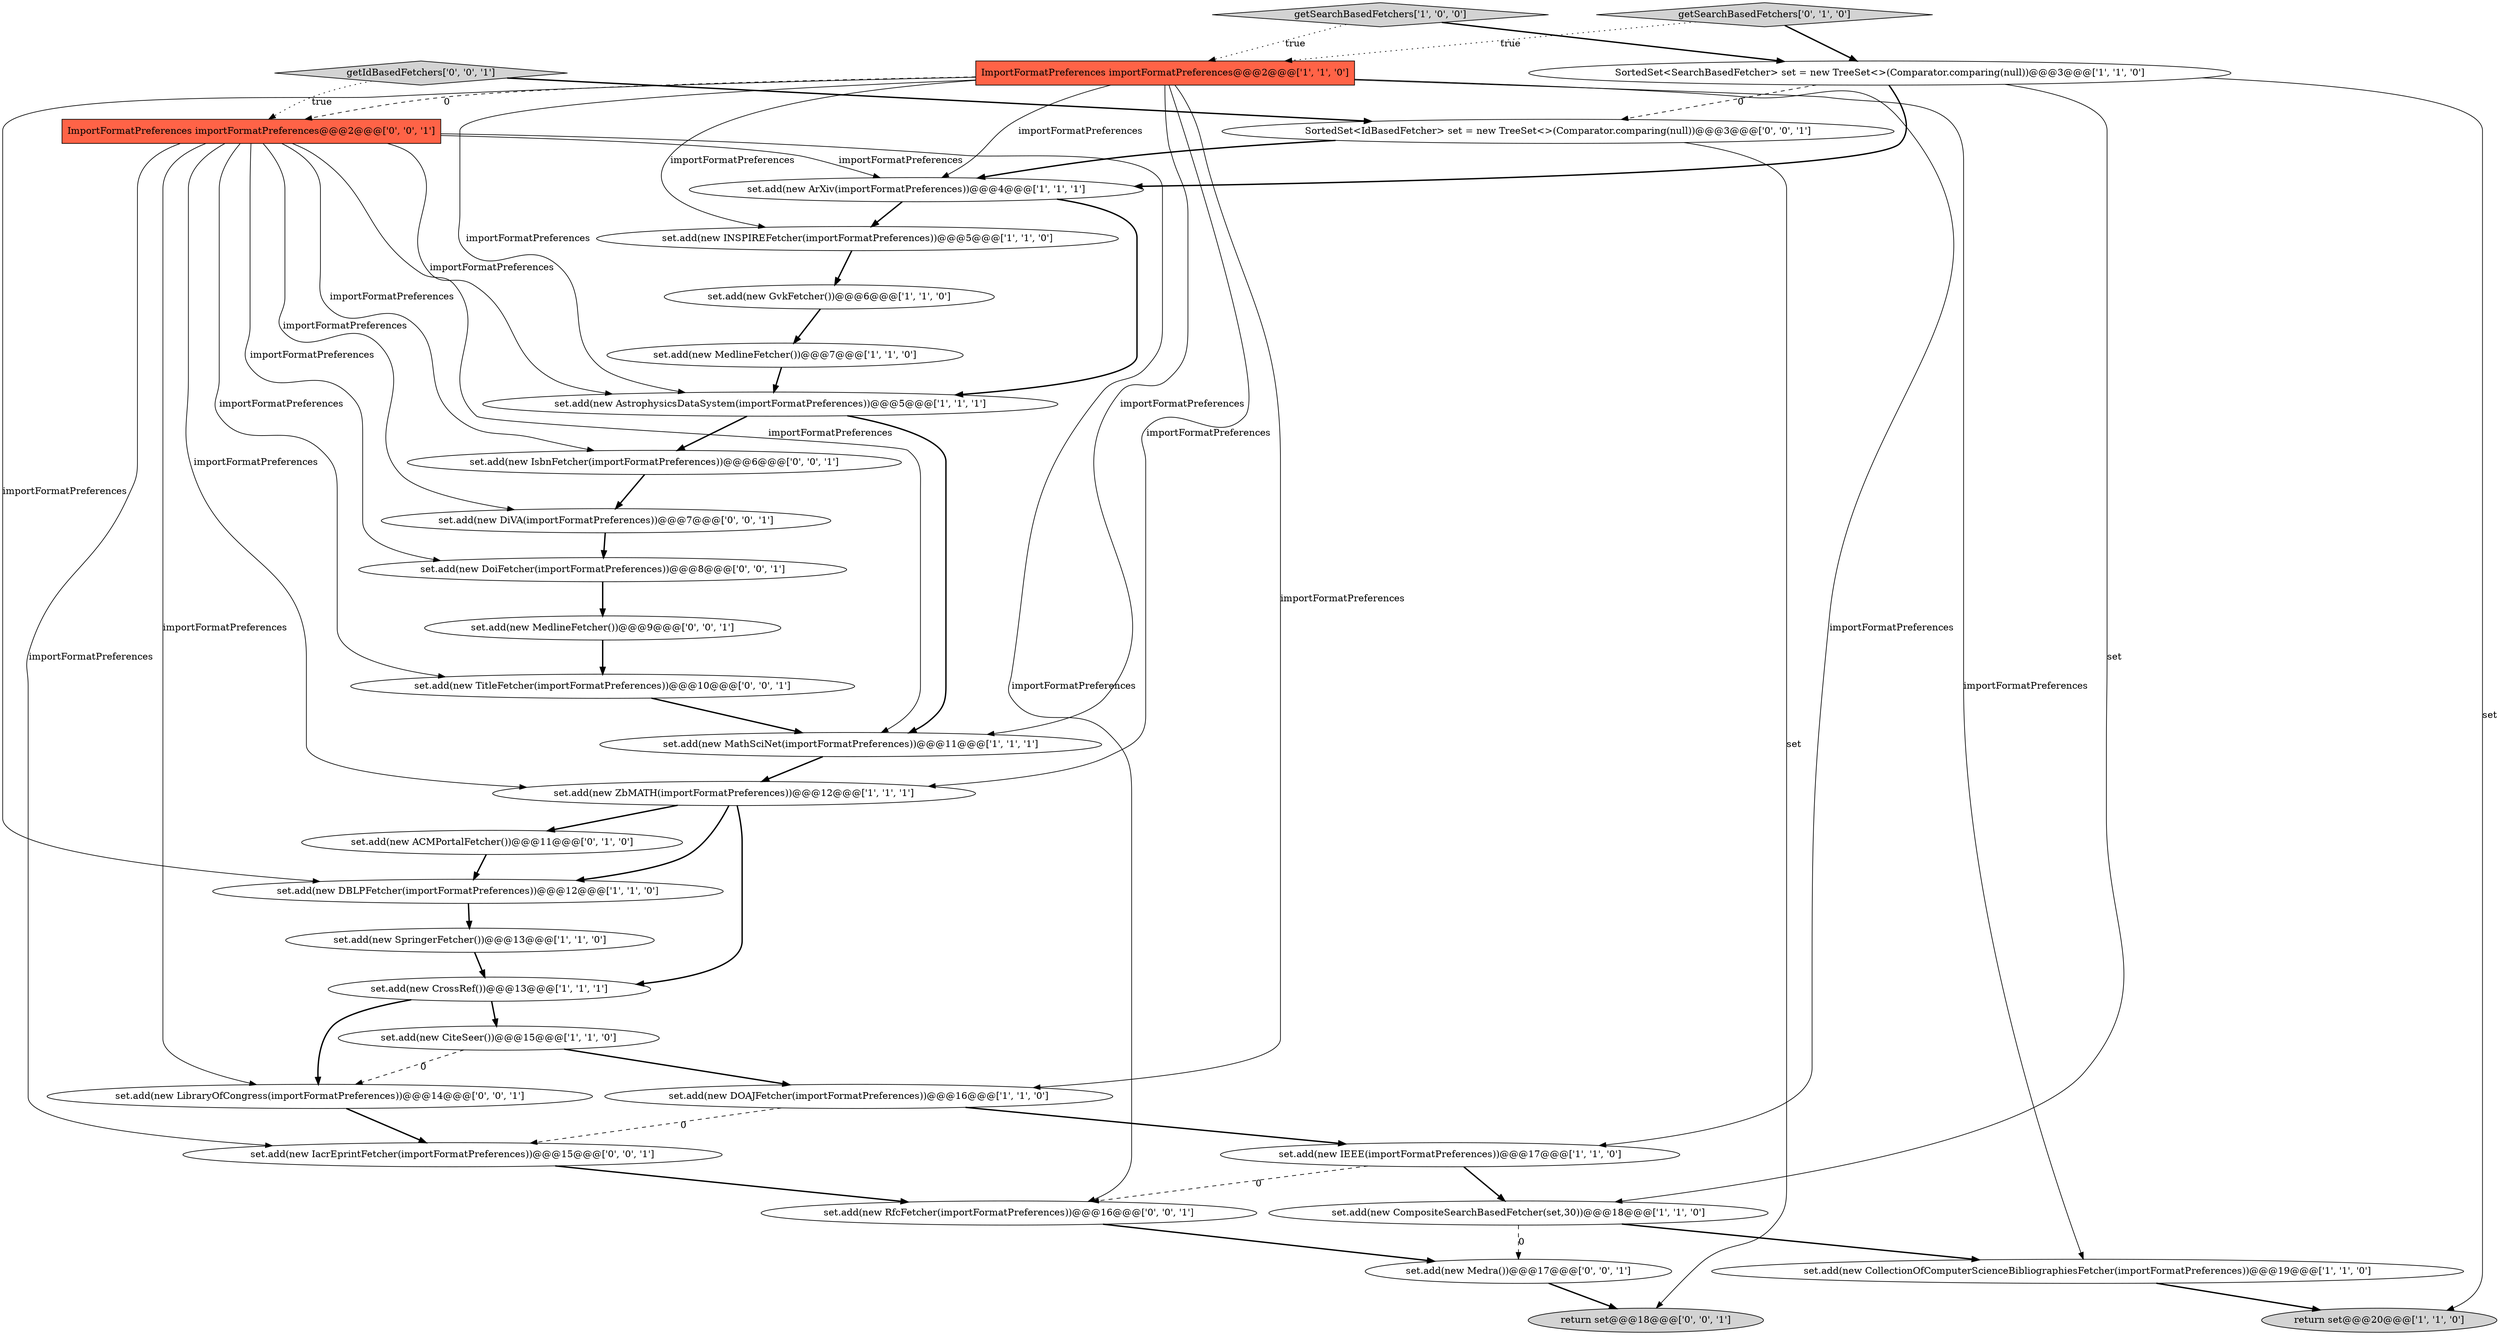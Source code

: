digraph {
10 [style = filled, label = "set.add(new DOAJFetcher(importFormatPreferences))@@@16@@@['1', '1', '0']", fillcolor = white, shape = ellipse image = "AAA0AAABBB1BBB"];
11 [style = filled, label = "set.add(new ZbMATH(importFormatPreferences))@@@12@@@['1', '1', '1']", fillcolor = white, shape = ellipse image = "AAA0AAABBB1BBB"];
4 [style = filled, label = "ImportFormatPreferences importFormatPreferences@@@2@@@['1', '1', '0']", fillcolor = tomato, shape = box image = "AAA0AAABBB1BBB"];
33 [style = filled, label = "getIdBasedFetchers['0', '0', '1']", fillcolor = lightgray, shape = diamond image = "AAA0AAABBB3BBB"];
12 [style = filled, label = "return set@@@20@@@['1', '1', '0']", fillcolor = lightgray, shape = ellipse image = "AAA0AAABBB1BBB"];
26 [style = filled, label = "SortedSet<IdBasedFetcher> set = new TreeSet<>(Comparator.comparing(null))@@@3@@@['0', '0', '1']", fillcolor = white, shape = ellipse image = "AAA0AAABBB3BBB"];
15 [style = filled, label = "set.add(new ArXiv(importFormatPreferences))@@@4@@@['1', '1', '1']", fillcolor = white, shape = ellipse image = "AAA0AAABBB1BBB"];
6 [style = filled, label = "set.add(new MathSciNet(importFormatPreferences))@@@11@@@['1', '1', '1']", fillcolor = white, shape = ellipse image = "AAA0AAABBB1BBB"];
13 [style = filled, label = "set.add(new CrossRef())@@@13@@@['1', '1', '1']", fillcolor = white, shape = ellipse image = "AAA0AAABBB1BBB"];
21 [style = filled, label = "set.add(new LibraryOfCongress(importFormatPreferences))@@@14@@@['0', '0', '1']", fillcolor = white, shape = ellipse image = "AAA0AAABBB3BBB"];
0 [style = filled, label = "getSearchBasedFetchers['1', '0', '0']", fillcolor = lightgray, shape = diamond image = "AAA0AAABBB1BBB"];
19 [style = filled, label = "set.add(new ACMPortalFetcher())@@@11@@@['0', '1', '0']", fillcolor = white, shape = ellipse image = "AAA1AAABBB2BBB"];
27 [style = filled, label = "set.add(new IsbnFetcher(importFormatPreferences))@@@6@@@['0', '0', '1']", fillcolor = white, shape = ellipse image = "AAA0AAABBB3BBB"];
32 [style = filled, label = "set.add(new DoiFetcher(importFormatPreferences))@@@8@@@['0', '0', '1']", fillcolor = white, shape = ellipse image = "AAA0AAABBB3BBB"];
16 [style = filled, label = "set.add(new AstrophysicsDataSystem(importFormatPreferences))@@@5@@@['1', '1', '1']", fillcolor = white, shape = ellipse image = "AAA0AAABBB1BBB"];
3 [style = filled, label = "SortedSet<SearchBasedFetcher> set = new TreeSet<>(Comparator.comparing(null))@@@3@@@['1', '1', '0']", fillcolor = white, shape = ellipse image = "AAA0AAABBB1BBB"];
1 [style = filled, label = "set.add(new GvkFetcher())@@@6@@@['1', '1', '0']", fillcolor = white, shape = ellipse image = "AAA0AAABBB1BBB"];
7 [style = filled, label = "set.add(new DBLPFetcher(importFormatPreferences))@@@12@@@['1', '1', '0']", fillcolor = white, shape = ellipse image = "AAA0AAABBB1BBB"];
9 [style = filled, label = "set.add(new CiteSeer())@@@15@@@['1', '1', '0']", fillcolor = white, shape = ellipse image = "AAA0AAABBB1BBB"];
20 [style = filled, label = "getSearchBasedFetchers['0', '1', '0']", fillcolor = lightgray, shape = diamond image = "AAA0AAABBB2BBB"];
23 [style = filled, label = "set.add(new IacrEprintFetcher(importFormatPreferences))@@@15@@@['0', '0', '1']", fillcolor = white, shape = ellipse image = "AAA0AAABBB3BBB"];
24 [style = filled, label = "ImportFormatPreferences importFormatPreferences@@@2@@@['0', '0', '1']", fillcolor = tomato, shape = box image = "AAA0AAABBB3BBB"];
14 [style = filled, label = "set.add(new IEEE(importFormatPreferences))@@@17@@@['1', '1', '0']", fillcolor = white, shape = ellipse image = "AAA0AAABBB1BBB"];
5 [style = filled, label = "set.add(new INSPIREFetcher(importFormatPreferences))@@@5@@@['1', '1', '0']", fillcolor = white, shape = ellipse image = "AAA0AAABBB1BBB"];
30 [style = filled, label = "set.add(new Medra())@@@17@@@['0', '0', '1']", fillcolor = white, shape = ellipse image = "AAA0AAABBB3BBB"];
25 [style = filled, label = "return set@@@18@@@['0', '0', '1']", fillcolor = lightgray, shape = ellipse image = "AAA0AAABBB3BBB"];
29 [style = filled, label = "set.add(new MedlineFetcher())@@@9@@@['0', '0', '1']", fillcolor = white, shape = ellipse image = "AAA0AAABBB3BBB"];
31 [style = filled, label = "set.add(new RfcFetcher(importFormatPreferences))@@@16@@@['0', '0', '1']", fillcolor = white, shape = ellipse image = "AAA0AAABBB3BBB"];
17 [style = filled, label = "set.add(new CompositeSearchBasedFetcher(set,30))@@@18@@@['1', '1', '0']", fillcolor = white, shape = ellipse image = "AAA0AAABBB1BBB"];
22 [style = filled, label = "set.add(new TitleFetcher(importFormatPreferences))@@@10@@@['0', '0', '1']", fillcolor = white, shape = ellipse image = "AAA0AAABBB3BBB"];
2 [style = filled, label = "set.add(new MedlineFetcher())@@@7@@@['1', '1', '0']", fillcolor = white, shape = ellipse image = "AAA0AAABBB1BBB"];
18 [style = filled, label = "set.add(new CollectionOfComputerScienceBibliographiesFetcher(importFormatPreferences))@@@19@@@['1', '1', '0']", fillcolor = white, shape = ellipse image = "AAA0AAABBB1BBB"];
28 [style = filled, label = "set.add(new DiVA(importFormatPreferences))@@@7@@@['0', '0', '1']", fillcolor = white, shape = ellipse image = "AAA0AAABBB3BBB"];
8 [style = filled, label = "set.add(new SpringerFetcher())@@@13@@@['1', '1', '0']", fillcolor = white, shape = ellipse image = "AAA0AAABBB1BBB"];
14->17 [style = bold, label=""];
4->24 [style = dashed, label="0"];
20->3 [style = bold, label=""];
7->8 [style = bold, label=""];
4->11 [style = solid, label="importFormatPreferences"];
4->7 [style = solid, label="importFormatPreferences"];
24->28 [style = solid, label="importFormatPreferences"];
27->28 [style = bold, label=""];
22->6 [style = bold, label=""];
9->21 [style = dashed, label="0"];
24->6 [style = solid, label="importFormatPreferences"];
17->18 [style = bold, label=""];
24->11 [style = solid, label="importFormatPreferences"];
5->1 [style = bold, label=""];
6->11 [style = bold, label=""];
28->32 [style = bold, label=""];
4->10 [style = solid, label="importFormatPreferences"];
33->24 [style = dotted, label="true"];
26->25 [style = solid, label="set"];
0->3 [style = bold, label=""];
3->26 [style = dashed, label="0"];
30->25 [style = bold, label=""];
24->21 [style = solid, label="importFormatPreferences"];
17->30 [style = dashed, label="0"];
15->16 [style = bold, label=""];
11->7 [style = bold, label=""];
23->31 [style = bold, label=""];
14->31 [style = dashed, label="0"];
26->15 [style = bold, label=""];
8->13 [style = bold, label=""];
24->22 [style = solid, label="importFormatPreferences"];
20->4 [style = dotted, label="true"];
3->12 [style = solid, label="set"];
11->19 [style = bold, label=""];
11->13 [style = bold, label=""];
16->27 [style = bold, label=""];
24->15 [style = solid, label="importFormatPreferences"];
3->17 [style = solid, label="set"];
24->16 [style = solid, label="importFormatPreferences"];
4->5 [style = solid, label="importFormatPreferences"];
24->31 [style = solid, label="importFormatPreferences"];
3->15 [style = bold, label=""];
4->16 [style = solid, label="importFormatPreferences"];
15->5 [style = bold, label=""];
4->14 [style = solid, label="importFormatPreferences"];
16->6 [style = bold, label=""];
2->16 [style = bold, label=""];
24->23 [style = solid, label="importFormatPreferences"];
29->22 [style = bold, label=""];
31->30 [style = bold, label=""];
13->9 [style = bold, label=""];
18->12 [style = bold, label=""];
19->7 [style = bold, label=""];
24->32 [style = solid, label="importFormatPreferences"];
24->27 [style = solid, label="importFormatPreferences"];
4->15 [style = solid, label="importFormatPreferences"];
32->29 [style = bold, label=""];
21->23 [style = bold, label=""];
0->4 [style = dotted, label="true"];
10->23 [style = dashed, label="0"];
1->2 [style = bold, label=""];
10->14 [style = bold, label=""];
4->18 [style = solid, label="importFormatPreferences"];
33->26 [style = bold, label=""];
9->10 [style = bold, label=""];
13->21 [style = bold, label=""];
4->6 [style = solid, label="importFormatPreferences"];
}
